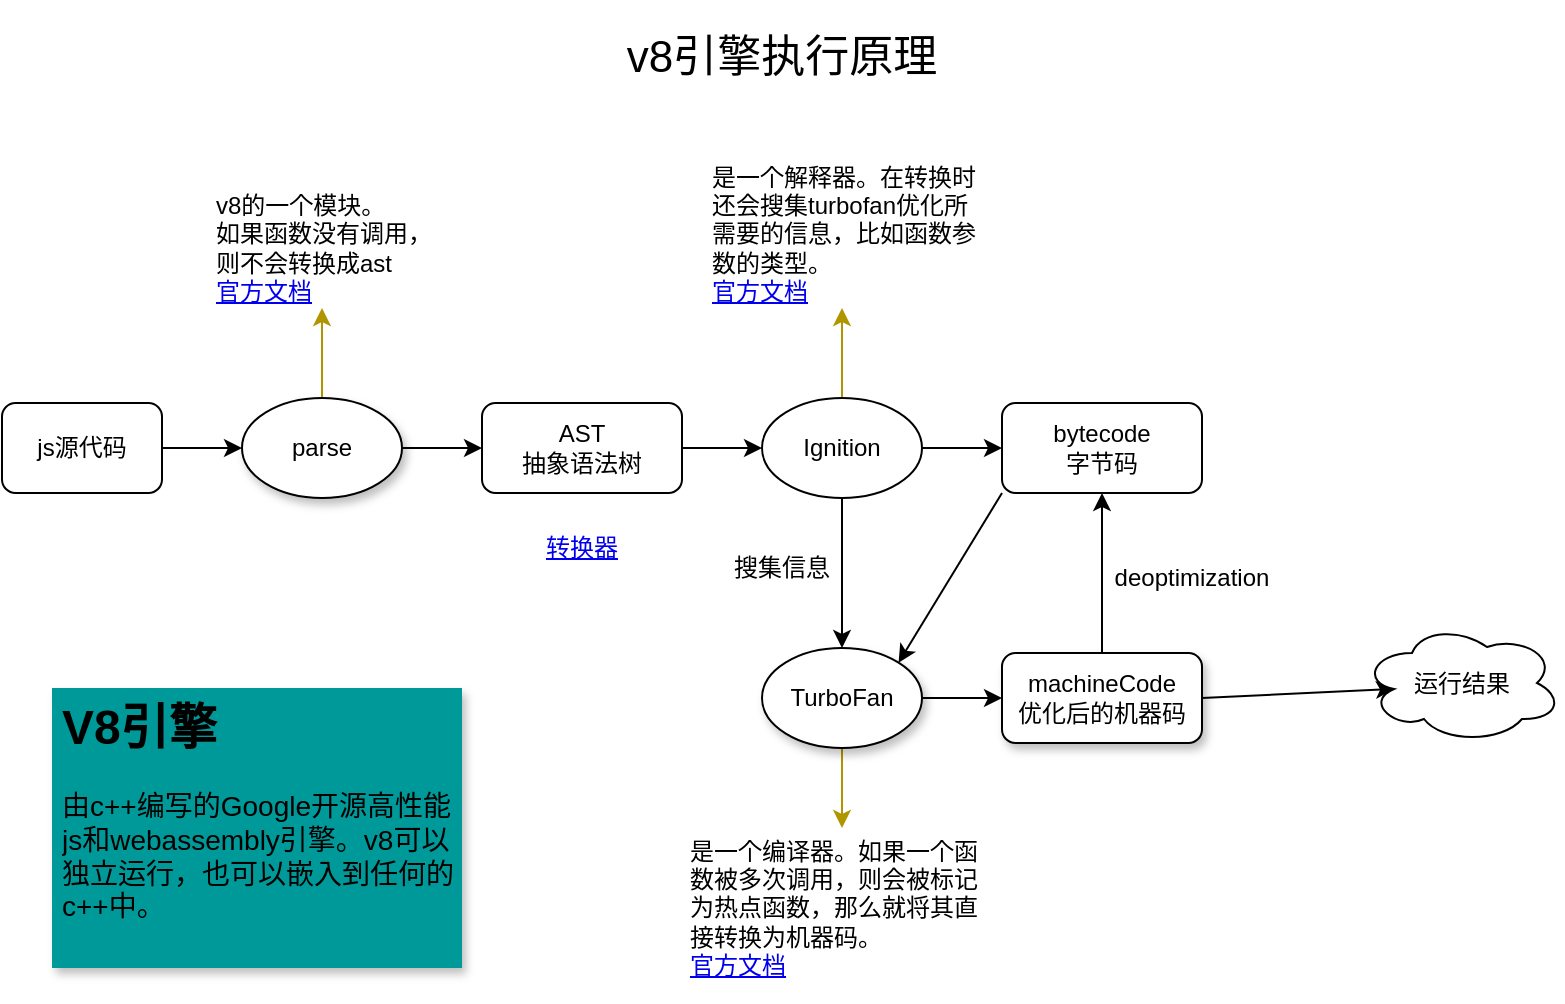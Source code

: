 <mxfile>
    <diagram id="PTaWd7v0evb4VEN7_vET" name="第 1 页">
        <mxGraphModel dx="864" dy="514" grid="1" gridSize="10" guides="1" tooltips="1" connect="1" arrows="1" fold="1" page="1" pageScale="1" pageWidth="827" pageHeight="1169" math="0" shadow="0">
            <root>
                <mxCell id="0"/>
                <mxCell id="1" parent="0"/>
                <mxCell id="12" style="edgeStyle=none;html=1;entryX=0;entryY=0.5;entryDx=0;entryDy=0;" edge="1" parent="1" source="3" target="11">
                    <mxGeometry relative="1" as="geometry"/>
                </mxCell>
                <mxCell id="3" value="js源代码" style="rounded=1;whiteSpace=wrap;html=1;" parent="1" vertex="1">
                    <mxGeometry y="577.5" width="80" height="45" as="geometry"/>
                </mxCell>
                <mxCell id="14" style="edgeStyle=none;html=1;exitX=1;exitY=0.5;exitDx=0;exitDy=0;entryX=0;entryY=0.5;entryDx=0;entryDy=0;" edge="1" parent="1" source="11" target="13">
                    <mxGeometry relative="1" as="geometry"/>
                </mxCell>
                <mxCell id="27" style="edgeStyle=none;html=1;exitX=0.5;exitY=0;exitDx=0;exitDy=0;entryX=0.5;entryY=1;entryDx=0;entryDy=0;fillColor=#e3c800;strokeColor=#B09500;" edge="1" parent="1" source="11" target="25">
                    <mxGeometry relative="1" as="geometry"/>
                </mxCell>
                <mxCell id="11" value="parse" style="ellipse;whiteSpace=wrap;html=1;shadow=1;" vertex="1" parent="1">
                    <mxGeometry x="120" y="575" width="80" height="50" as="geometry"/>
                </mxCell>
                <mxCell id="16" style="edgeStyle=none;html=1;exitX=1;exitY=0.5;exitDx=0;exitDy=0;entryX=0;entryY=0.5;entryDx=0;entryDy=0;" edge="1" parent="1" source="13" target="15">
                    <mxGeometry relative="1" as="geometry"/>
                </mxCell>
                <mxCell id="13" value="AST&lt;br&gt;抽象语法树" style="rounded=1;whiteSpace=wrap;html=1;" vertex="1" parent="1">
                    <mxGeometry x="240" y="577.5" width="100" height="45" as="geometry"/>
                </mxCell>
                <mxCell id="18" style="edgeStyle=none;html=1;exitX=1;exitY=0.5;exitDx=0;exitDy=0;entryX=0;entryY=0.5;entryDx=0;entryDy=0;" edge="1" parent="1" source="15" target="17">
                    <mxGeometry relative="1" as="geometry"/>
                </mxCell>
                <mxCell id="30" style="edgeStyle=none;html=1;exitX=0.5;exitY=0;exitDx=0;exitDy=0;entryX=0.5;entryY=1;entryDx=0;entryDy=0;fillColor=#e3c800;strokeColor=#B09500;" edge="1" parent="1" source="15" target="28">
                    <mxGeometry relative="1" as="geometry"/>
                </mxCell>
                <mxCell id="33" style="edgeStyle=none;html=1;exitX=0.5;exitY=1;exitDx=0;exitDy=0;entryX=0.5;entryY=0;entryDx=0;entryDy=0;" edge="1" parent="1" source="15" target="32">
                    <mxGeometry relative="1" as="geometry"/>
                </mxCell>
                <mxCell id="15" value="Ignition" style="ellipse;whiteSpace=wrap;html=1;" vertex="1" parent="1">
                    <mxGeometry x="380" y="575" width="80" height="50" as="geometry"/>
                </mxCell>
                <mxCell id="37" style="edgeStyle=none;html=1;exitX=0;exitY=1;exitDx=0;exitDy=0;entryX=1;entryY=0;entryDx=0;entryDy=0;" edge="1" parent="1" source="17" target="32">
                    <mxGeometry relative="1" as="geometry"/>
                </mxCell>
                <mxCell id="17" value="bytecode&lt;br&gt;字节码" style="rounded=1;whiteSpace=wrap;html=1;" vertex="1" parent="1">
                    <mxGeometry x="500" y="577.5" width="100" height="45" as="geometry"/>
                </mxCell>
                <mxCell id="25" value="v8的一个模块。&lt;br&gt;如果函数没有调用，则不会转换成ast&lt;br&gt;&lt;a href=&quot;https://v8.dev/blog/scanner&quot;&gt;官方文档&lt;/a&gt;" style="text;html=1;strokeColor=none;fillColor=none;align=left;verticalAlign=middle;whiteSpace=wrap;rounded=0;shadow=1;" vertex="1" parent="1">
                    <mxGeometry x="105" y="470" width="110" height="60" as="geometry"/>
                </mxCell>
                <mxCell id="28" value="是一个解释器。在转换时还会搜集turbofan优化所需要的信息，比如函数参数的类型。&lt;br&gt;&lt;a href=&quot;https://v8.dev/blog/ignition-interpreter&quot;&gt;官方文档&lt;/a&gt;" style="text;html=1;strokeColor=none;fillColor=none;align=left;verticalAlign=middle;whiteSpace=wrap;rounded=0;shadow=1;" vertex="1" parent="1">
                    <mxGeometry x="352.5" y="455" width="135" height="75" as="geometry"/>
                </mxCell>
                <mxCell id="31" value="&lt;a href=&quot;https://astexplorer.net/&quot;&gt;转换器&lt;/a&gt;" style="text;html=1;strokeColor=none;fillColor=none;align=center;verticalAlign=middle;whiteSpace=wrap;rounded=0;shadow=1;" vertex="1" parent="1">
                    <mxGeometry x="255" y="640" width="70" height="20" as="geometry"/>
                </mxCell>
                <mxCell id="35" style="edgeStyle=none;html=1;exitX=1;exitY=0.5;exitDx=0;exitDy=0;entryX=0;entryY=0.5;entryDx=0;entryDy=0;" edge="1" parent="1" source="32" target="34">
                    <mxGeometry relative="1" as="geometry"/>
                </mxCell>
                <mxCell id="46" style="edgeStyle=none;html=1;exitX=0.5;exitY=1;exitDx=0;exitDy=0;fillColor=#e3c800;strokeColor=#B09500;" edge="1" parent="1" source="32" target="45">
                    <mxGeometry relative="1" as="geometry"/>
                </mxCell>
                <mxCell id="32" value="TurboFan" style="ellipse;whiteSpace=wrap;html=1;shadow=1;" vertex="1" parent="1">
                    <mxGeometry x="380" y="700" width="80" height="50" as="geometry"/>
                </mxCell>
                <mxCell id="36" style="edgeStyle=none;html=1;exitX=0.5;exitY=0;exitDx=0;exitDy=0;entryX=0.5;entryY=1;entryDx=0;entryDy=0;" edge="1" parent="1" source="34" target="17">
                    <mxGeometry relative="1" as="geometry"/>
                </mxCell>
                <mxCell id="40" style="edgeStyle=none;html=1;exitX=1;exitY=0.5;exitDx=0;exitDy=0;entryX=0.16;entryY=0.55;entryDx=0;entryDy=0;entryPerimeter=0;" edge="1" parent="1" source="34" target="39">
                    <mxGeometry relative="1" as="geometry"/>
                </mxCell>
                <mxCell id="34" value="machineCode&lt;br&gt;优化后的机器码" style="rounded=1;whiteSpace=wrap;html=1;shadow=1;" vertex="1" parent="1">
                    <mxGeometry x="500" y="702.5" width="100" height="45" as="geometry"/>
                </mxCell>
                <mxCell id="38" value="deoptimization" style="text;html=1;strokeColor=none;fillColor=none;align=center;verticalAlign=middle;whiteSpace=wrap;rounded=0;shadow=1;" vertex="1" parent="1">
                    <mxGeometry x="550" y="650" width="90" height="30" as="geometry"/>
                </mxCell>
                <mxCell id="39" value="运行结果" style="ellipse;shape=cloud;whiteSpace=wrap;html=1;" vertex="1" parent="1">
                    <mxGeometry x="680" y="687.5" width="100" height="60" as="geometry"/>
                </mxCell>
                <mxCell id="41" value="搜集信息" style="text;html=1;strokeColor=none;fillColor=none;align=center;verticalAlign=middle;whiteSpace=wrap;rounded=0;shadow=1;" vertex="1" parent="1">
                    <mxGeometry x="360" y="650" width="60" height="20" as="geometry"/>
                </mxCell>
                <mxCell id="45" value="是一个编译器。如果一个函数被多次调用，则会被标记为热点函数，那么就将其直接转换为机器码。&lt;br&gt;&lt;a href=&quot;https://v8.dev/blog/turbofan-jit&quot;&gt;官方文档&lt;/a&gt;" style="text;html=1;strokeColor=none;fillColor=none;align=left;verticalAlign=middle;whiteSpace=wrap;rounded=0;shadow=1;" vertex="1" parent="1">
                    <mxGeometry x="342" y="790" width="156" height="80" as="geometry"/>
                </mxCell>
                <mxCell id="47" value="&lt;h1&gt;V8引擎&lt;/h1&gt;&lt;p&gt;&lt;font style=&quot;font-size: 14px&quot;&gt;由c++编写的Google开源高性能js和webassembly引擎。v8可以独立运行，也可以嵌入到任何的c++中。&lt;/font&gt;&lt;/p&gt;" style="text;html=1;strokeColor=none;fillColor=#009999;spacing=5;spacingTop=-20;whiteSpace=wrap;overflow=hidden;rounded=0;shadow=1;" vertex="1" parent="1">
                    <mxGeometry x="25" y="720" width="205" height="140" as="geometry"/>
                </mxCell>
                <mxCell id="52" value="&lt;span style=&quot;font-size: 22px&quot;&gt;v8引擎执行原理&lt;/span&gt;" style="text;html=1;strokeColor=none;fillColor=none;align=center;verticalAlign=middle;whiteSpace=wrap;rounded=0;shadow=1;" vertex="1" parent="1">
                    <mxGeometry x="291" y="380" width="198" height="50" as="geometry"/>
                </mxCell>
            </root>
        </mxGraphModel>
    </diagram>
</mxfile>
